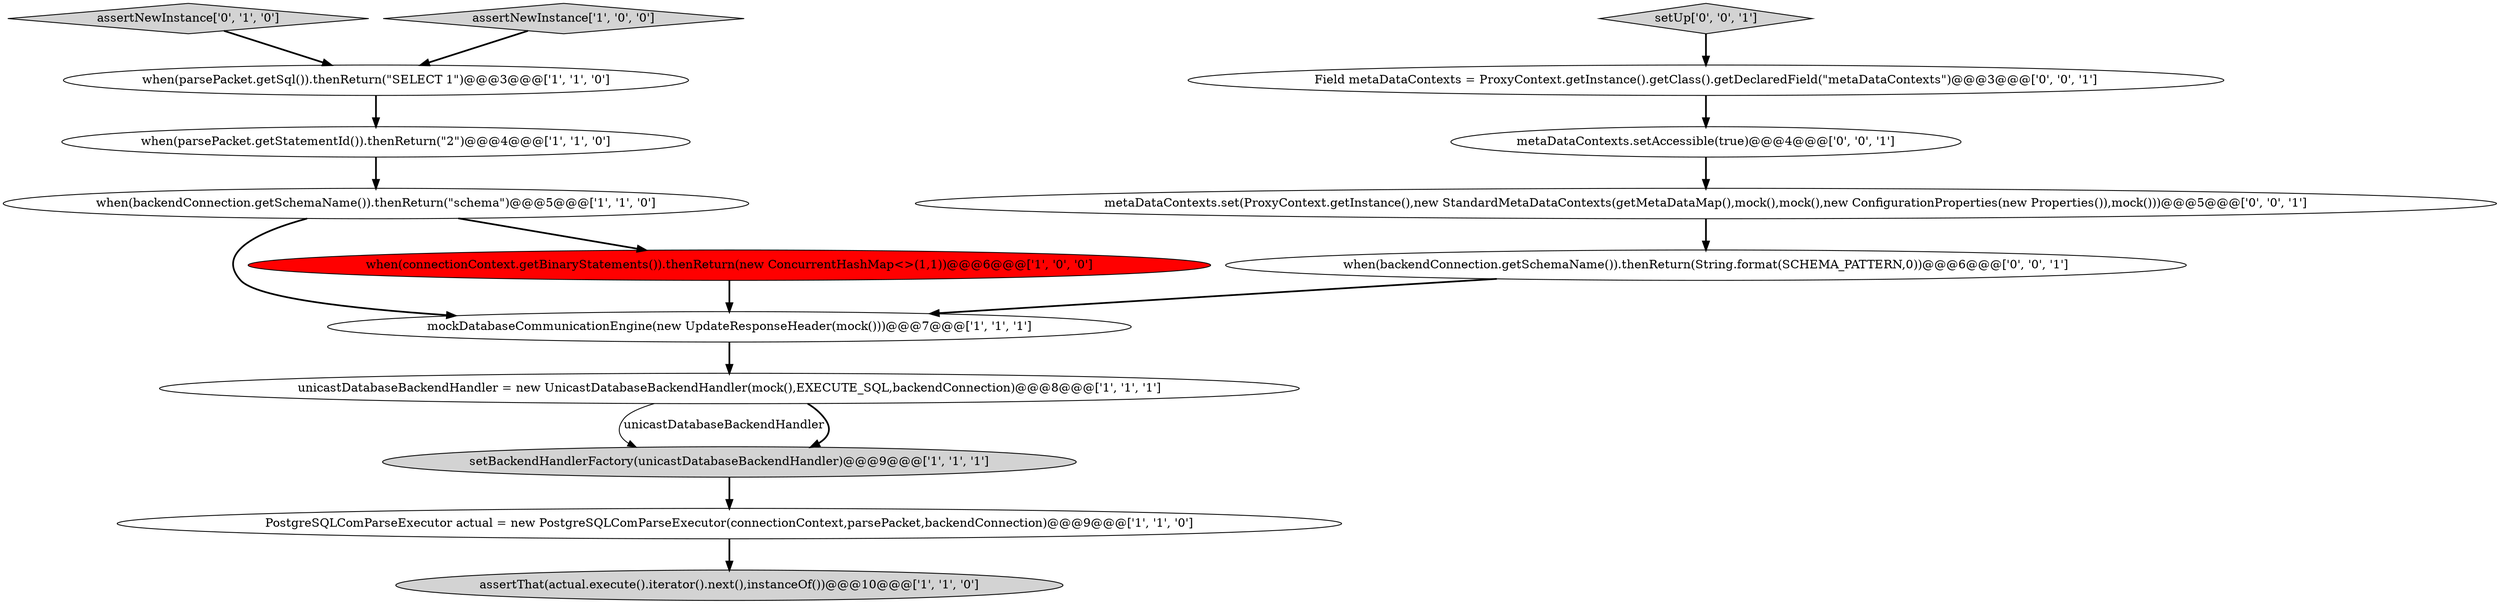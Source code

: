 digraph {
14 [style = filled, label = "metaDataContexts.set(ProxyContext.getInstance(),new StandardMetaDataContexts(getMetaDataMap(),mock(),mock(),new ConfigurationProperties(new Properties()),mock()))@@@5@@@['0', '0', '1']", fillcolor = white, shape = ellipse image = "AAA0AAABBB3BBB"];
10 [style = filled, label = "assertNewInstance['0', '1', '0']", fillcolor = lightgray, shape = diamond image = "AAA0AAABBB2BBB"];
3 [style = filled, label = "when(parsePacket.getStatementId()).thenReturn(\"2\")@@@4@@@['1', '1', '0']", fillcolor = white, shape = ellipse image = "AAA0AAABBB1BBB"];
0 [style = filled, label = "mockDatabaseCommunicationEngine(new UpdateResponseHeader(mock()))@@@7@@@['1', '1', '1']", fillcolor = white, shape = ellipse image = "AAA0AAABBB1BBB"];
1 [style = filled, label = "unicastDatabaseBackendHandler = new UnicastDatabaseBackendHandler(mock(),EXECUTE_SQL,backendConnection)@@@8@@@['1', '1', '1']", fillcolor = white, shape = ellipse image = "AAA0AAABBB1BBB"];
2 [style = filled, label = "assertThat(actual.execute().iterator().next(),instanceOf())@@@10@@@['1', '1', '0']", fillcolor = lightgray, shape = ellipse image = "AAA0AAABBB1BBB"];
4 [style = filled, label = "assertNewInstance['1', '0', '0']", fillcolor = lightgray, shape = diamond image = "AAA0AAABBB1BBB"];
8 [style = filled, label = "when(connectionContext.getBinaryStatements()).thenReturn(new ConcurrentHashMap<>(1,1))@@@6@@@['1', '0', '0']", fillcolor = red, shape = ellipse image = "AAA1AAABBB1BBB"];
6 [style = filled, label = "setBackendHandlerFactory(unicastDatabaseBackendHandler)@@@9@@@['1', '1', '1']", fillcolor = lightgray, shape = ellipse image = "AAA0AAABBB1BBB"];
9 [style = filled, label = "PostgreSQLComParseExecutor actual = new PostgreSQLComParseExecutor(connectionContext,parsePacket,backendConnection)@@@9@@@['1', '1', '0']", fillcolor = white, shape = ellipse image = "AAA0AAABBB1BBB"];
11 [style = filled, label = "metaDataContexts.setAccessible(true)@@@4@@@['0', '0', '1']", fillcolor = white, shape = ellipse image = "AAA0AAABBB3BBB"];
12 [style = filled, label = "when(backendConnection.getSchemaName()).thenReturn(String.format(SCHEMA_PATTERN,0))@@@6@@@['0', '0', '1']", fillcolor = white, shape = ellipse image = "AAA0AAABBB3BBB"];
15 [style = filled, label = "setUp['0', '0', '1']", fillcolor = lightgray, shape = diamond image = "AAA0AAABBB3BBB"];
5 [style = filled, label = "when(backendConnection.getSchemaName()).thenReturn(\"schema\")@@@5@@@['1', '1', '0']", fillcolor = white, shape = ellipse image = "AAA0AAABBB1BBB"];
7 [style = filled, label = "when(parsePacket.getSql()).thenReturn(\"SELECT 1\")@@@3@@@['1', '1', '0']", fillcolor = white, shape = ellipse image = "AAA0AAABBB1BBB"];
13 [style = filled, label = "Field metaDataContexts = ProxyContext.getInstance().getClass().getDeclaredField(\"metaDataContexts\")@@@3@@@['0', '0', '1']", fillcolor = white, shape = ellipse image = "AAA0AAABBB3BBB"];
8->0 [style = bold, label=""];
4->7 [style = bold, label=""];
5->8 [style = bold, label=""];
1->6 [style = solid, label="unicastDatabaseBackendHandler"];
3->5 [style = bold, label=""];
14->12 [style = bold, label=""];
1->6 [style = bold, label=""];
15->13 [style = bold, label=""];
6->9 [style = bold, label=""];
5->0 [style = bold, label=""];
11->14 [style = bold, label=""];
9->2 [style = bold, label=""];
10->7 [style = bold, label=""];
0->1 [style = bold, label=""];
13->11 [style = bold, label=""];
12->0 [style = bold, label=""];
7->3 [style = bold, label=""];
}
